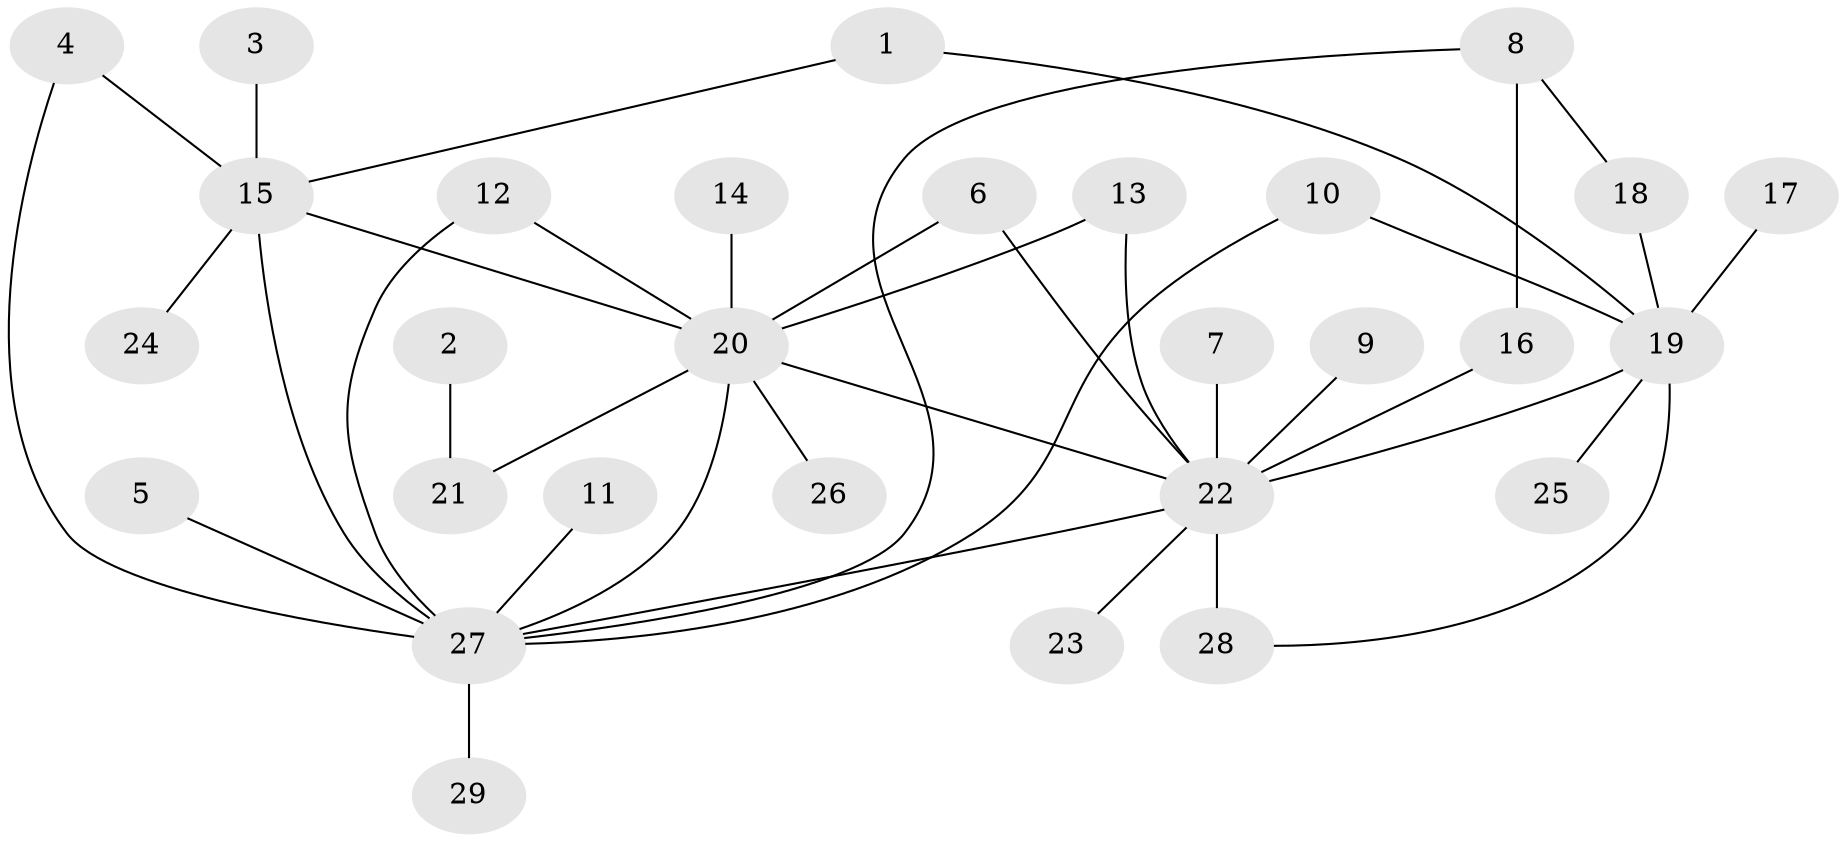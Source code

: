 // original degree distribution, {2: 0.3103448275862069, 10: 0.017241379310344827, 15: 0.017241379310344827, 4: 0.10344827586206896, 12: 0.017241379310344827, 1: 0.43103448275862066, 8: 0.034482758620689655, 3: 0.06896551724137931}
// Generated by graph-tools (version 1.1) at 2025/49/03/09/25 03:49:54]
// undirected, 29 vertices, 39 edges
graph export_dot {
graph [start="1"]
  node [color=gray90,style=filled];
  1;
  2;
  3;
  4;
  5;
  6;
  7;
  8;
  9;
  10;
  11;
  12;
  13;
  14;
  15;
  16;
  17;
  18;
  19;
  20;
  21;
  22;
  23;
  24;
  25;
  26;
  27;
  28;
  29;
  1 -- 15 [weight=1.0];
  1 -- 19 [weight=1.0];
  2 -- 21 [weight=1.0];
  3 -- 15 [weight=1.0];
  4 -- 15 [weight=1.0];
  4 -- 27 [weight=1.0];
  5 -- 27 [weight=1.0];
  6 -- 20 [weight=1.0];
  6 -- 22 [weight=1.0];
  7 -- 22 [weight=1.0];
  8 -- 16 [weight=1.0];
  8 -- 18 [weight=1.0];
  8 -- 27 [weight=1.0];
  9 -- 22 [weight=1.0];
  10 -- 19 [weight=2.0];
  10 -- 27 [weight=1.0];
  11 -- 27 [weight=1.0];
  12 -- 20 [weight=1.0];
  12 -- 27 [weight=1.0];
  13 -- 20 [weight=1.0];
  13 -- 22 [weight=1.0];
  14 -- 20 [weight=1.0];
  15 -- 20 [weight=1.0];
  15 -- 24 [weight=1.0];
  15 -- 27 [weight=2.0];
  16 -- 22 [weight=1.0];
  17 -- 19 [weight=1.0];
  18 -- 19 [weight=1.0];
  19 -- 22 [weight=1.0];
  19 -- 25 [weight=1.0];
  19 -- 28 [weight=1.0];
  20 -- 21 [weight=1.0];
  20 -- 22 [weight=1.0];
  20 -- 26 [weight=1.0];
  20 -- 27 [weight=1.0];
  22 -- 23 [weight=1.0];
  22 -- 27 [weight=1.0];
  22 -- 28 [weight=3.0];
  27 -- 29 [weight=1.0];
}
